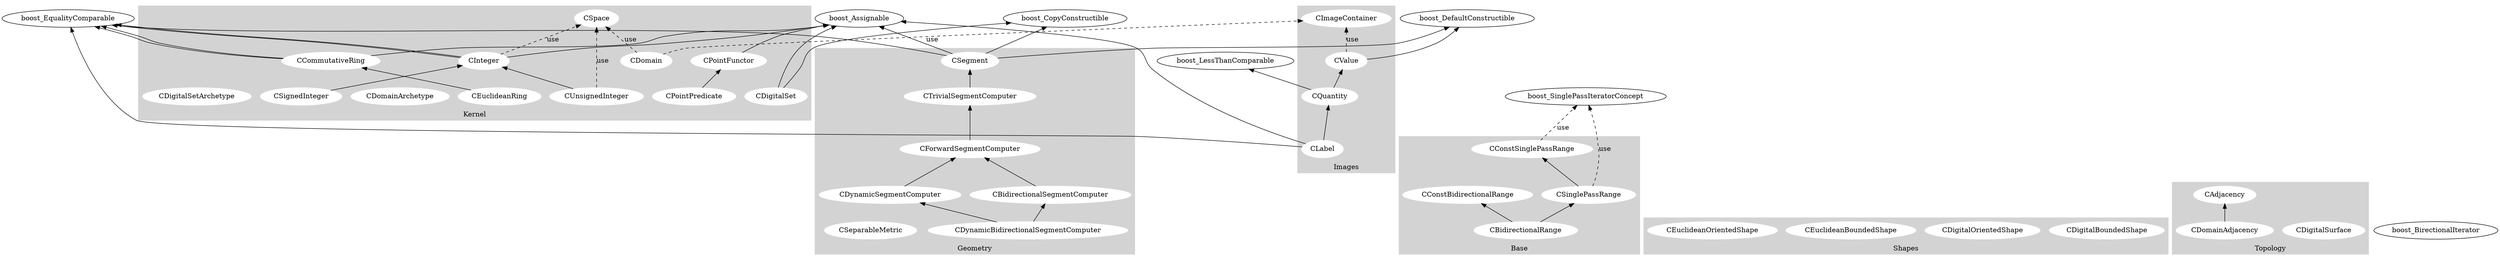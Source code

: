### Dot graph of DGtal concepts
# D. Coeurjolly


 
digraph G {
  rankdir=BT;
  
  subgraph cluster_0 {
    style=filled;
    color=lightgrey;
    node [style=filled,color=white];
    CPointPredicate -> CPointFunctor ;
    CSpace;
    CUnsignedInteger-> CInteger;
    CEuclideanRing->CCommutativeRing ;
    CSignedInteger ->  CInteger;
    CDomain;
	
    CDomainArchetype;
    CDigitalSet;
    CDigitalSetArchetype;
    label = "Kernel";
  }

  subgraph cluster_1 {
    style=filled;
    color=lightgrey;
    node [style=filled,color=white];
    CSinglePassRange-> CConstSinglePassRange ;
    CBidirectionalRange -> CSinglePassRange;
    CBidirectionalRange -> CConstBidirectionalRange;
    label = "Base";
  }

  subgraph cluster_2 {
    style=filled;
    color=lightgrey;
    node [style=filled,color=white];
    "CValue" -> CImageContainer [label="use",style=dashed] ;
    CQuantity -> CValue;
    CLabel -> CQuantity;
    label="Images";
  }
	
  subgraph cluster_3 {
    style=filled;
    color=lightgrey;
    node [style=filled,color=white];
    CDigitalBoundedShape;
    CDigitalOrientedShape;
    CEuclideanBoundedShape;
    CEuclideanOrientedShape;
	  
    label="Shapes";
  }
	
  subgraph cluster_4 {
    style=filled;
    color=lightgrey;
    node [style=filled,color=white];
          
    CDigitalSurface;
    CDomainAdjacency -> CAdjacency ; 
          
    label="Topology";
  }
  subgraph cluster_5 {
    style=filled;
    color=lightgrey;
    node [style=filled,color=white];
               
    CBidirectionalSegmentComputer -> CForwardSegmentComputer -> CTrivialSegmentComputer -> CSegment; 
    CDynamicSegmentComputer-> "CForwardSegmentComputer" ;
    CDynamicBidirectionalSegmentComputer->          CDynamicSegmentComputer  ;

    CDynamicBidirectionalSegmentComputer->          CBidirectionalSegmentComputer;
    CSeparableMetric;
    label="Geometry";
  }
	
  "CDomain" -> CImageContainer  [label="use",style=dashed];
   CDomain -> CSpace [label="use",style=dashed];
  "CInteger" -> CSpace  [label="use",style=dashed];
  "CUnsignedInteger" -> CSpace [label="use",style=dashed];


  "CConstSinglePassRange" -> boost_SinglePassIteratorConcept [label="use",style=dashed];
  "CSinglePassRange"->  boost_SinglePassIteratorConcept [label="use",style=dashed] ;
 
  CDigitalSet -> boost_CopyConstructible;
  CSegment ->  boost_CopyConstructible ;

  CValue -> boost_DefaultConstructible;
  CSegment ->boost_DefaultConstructible;

  CDigitalSet -> boost_Assignable ;
  CLabel -> boost_Assignable;
  CInteger -> boost_Assignable;
  CSegment -> boost_Assignable;
  CCommutativeRing -> boost_Assignable;
  CPointFunctor -> boost_Assignable;
  
  boost_BirectionalIterator;

  CQuantity -> boost_LessThanComparable;

  CInteger-> boost_EqualityComparable;
  CLabel-> boost_EqualityComparable;
  CSegment-> boost_EqualityComparable;
  CCommutativeRing-> boost_EqualityComparable;
  CCommutativeRing-> boost_EqualityComparable;
  CInteger-> boost_EqualityComparable;
}
